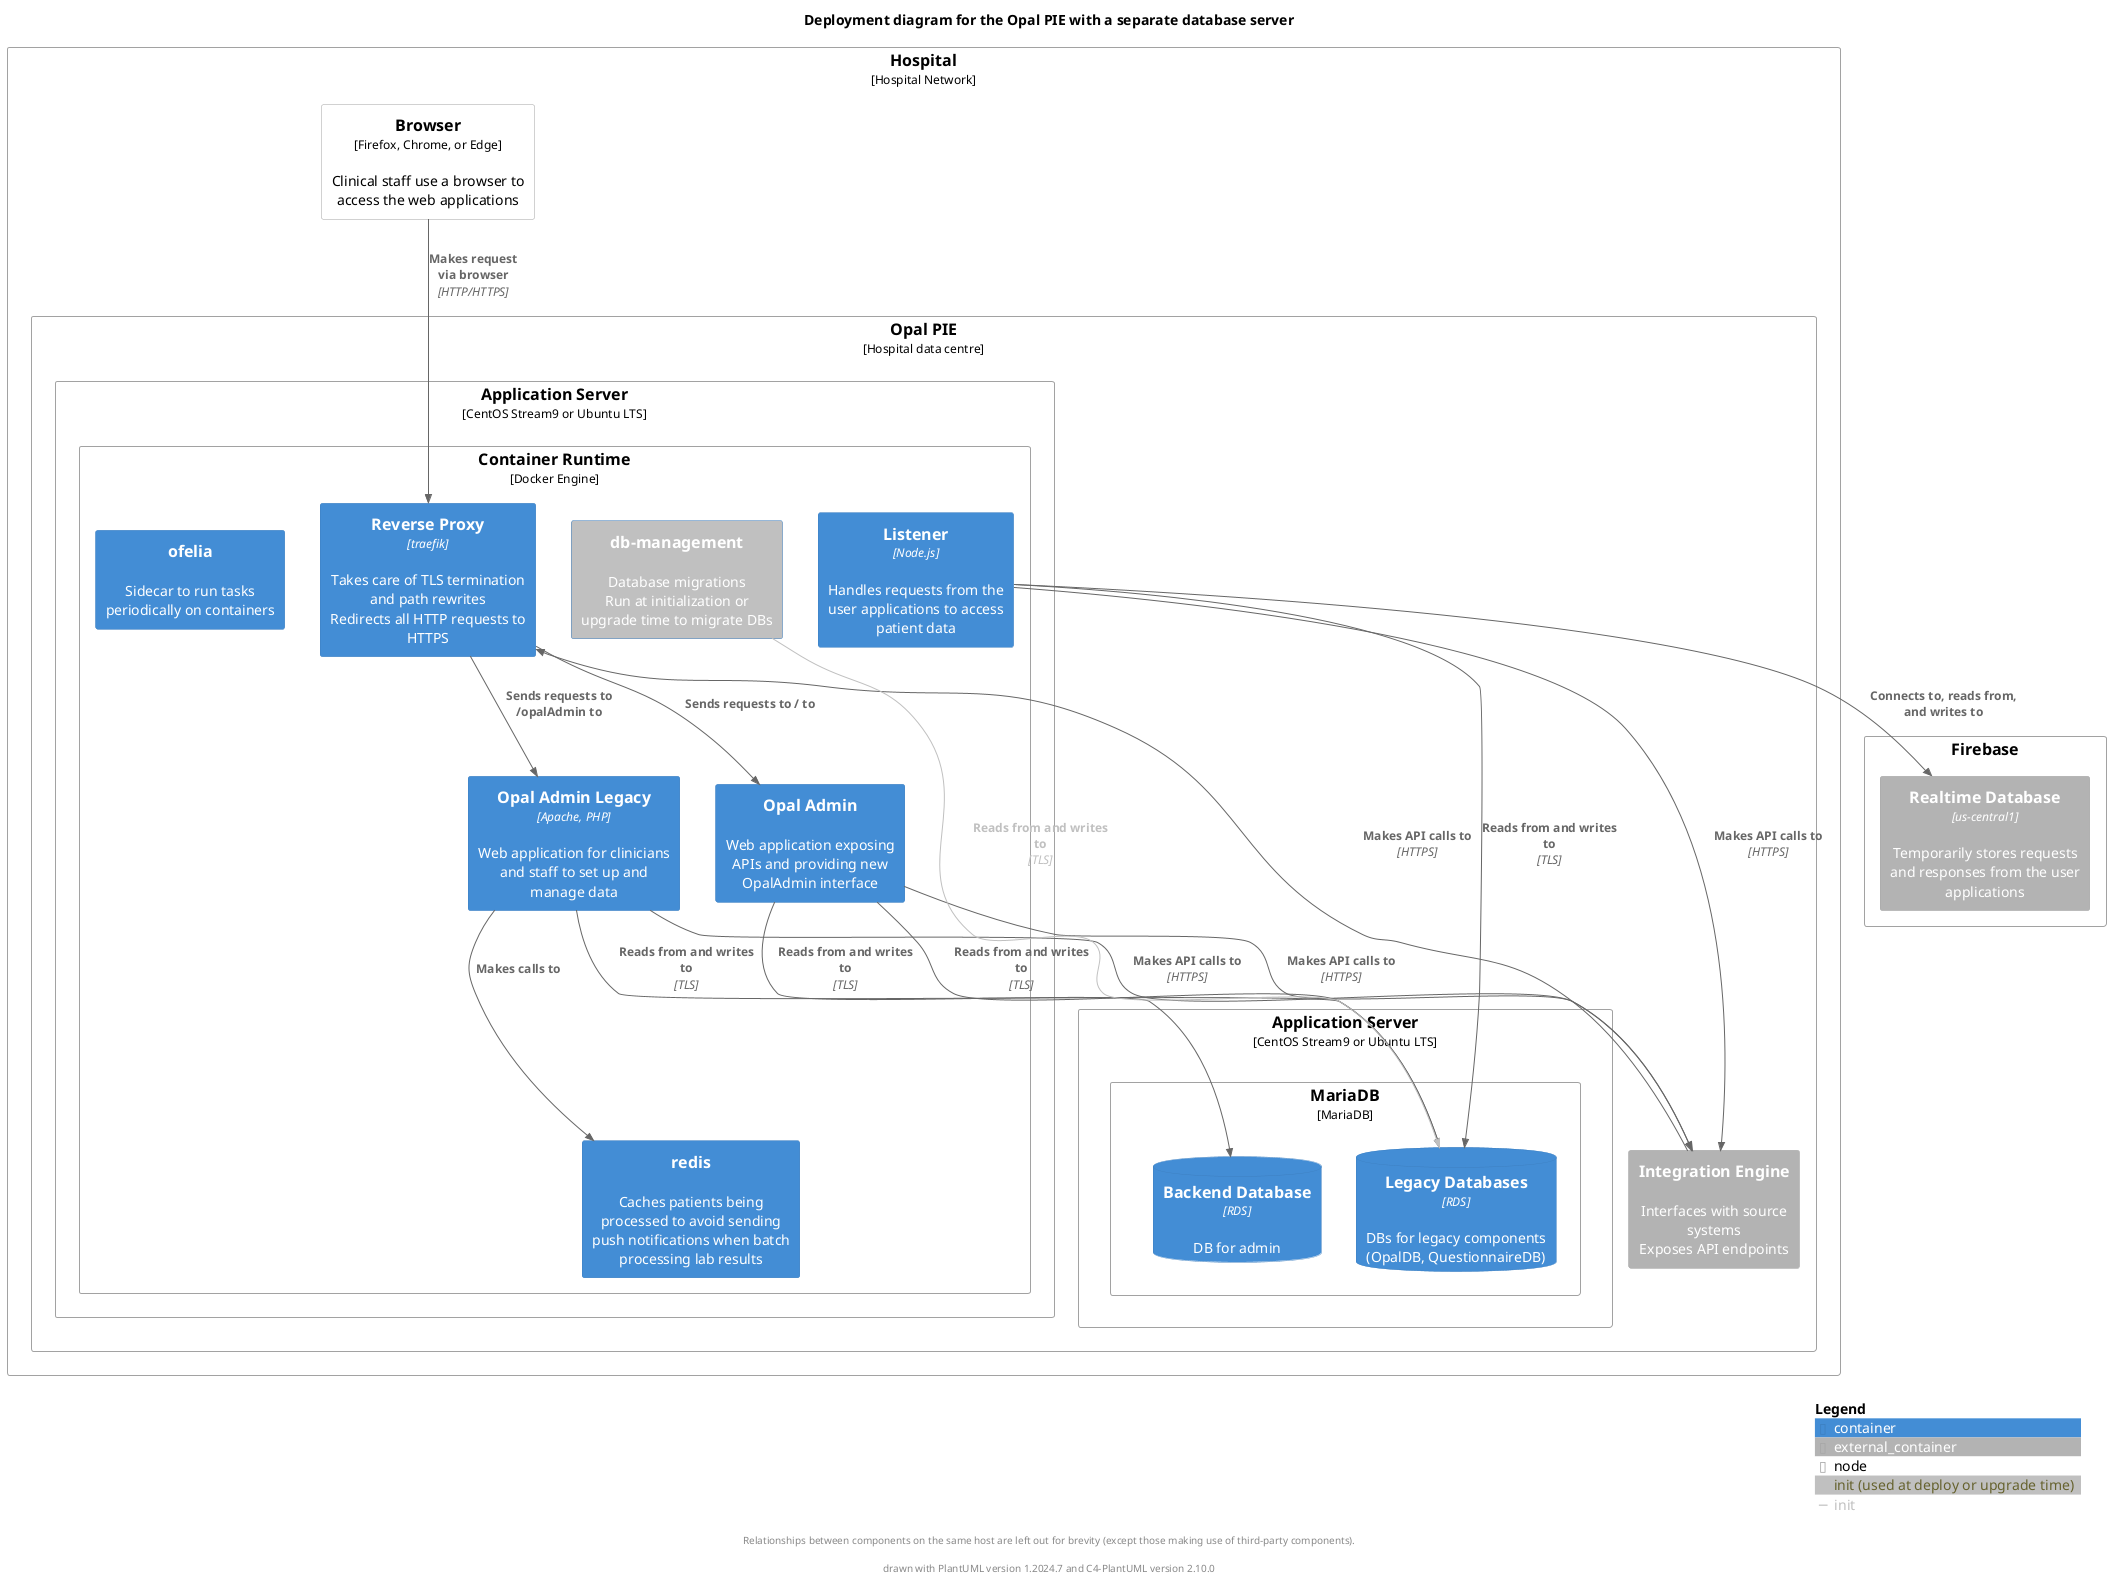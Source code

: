 ' SPDX-FileCopyrightText: Copyright (C) 2024 Opal Health Informatics Group at the Research Institute of the McGill University Health Centre <john.kildea@mcgill.ca>
'
' SPDX-License-Identifier: CC-BY-SA-4.0

@startuml Opal PIE Deployment
!include <C4/C4_Deployment>

title Deployment diagram for the Opal PIE with a separate database server

AddElementTag("init", $bgColor="#c0c0c0", $legendText="init (used at deploy or upgrade time)")
AddRelTag("init", $textColor="#c0c0c0", $lineColor="#c0c0c0")

Deployment_Node(hospital, "Hospital", "Hospital Network") {
    Deployment_Node(browser, "Browser", "Firefox, Chrome, or Edge", "Clinical staff use a browser to access the web applications") {

    }

    Deployment_Node(opal, "Opal PIE", "Hospital data centre") {
        Deployment_Node(apps, "Application Server", "CentOS Stream9 or Ubuntu LTS") {
            Deployment_Node(apps_runtime, "Container Runtime", "Docker Engine") {
                Container(traefik, "Reverse Proxy", "traefik", "Takes care of TLS termination and path rewrites\nRedirects all HTTP requests to HTTPS")
                Container(admin, "Opal Admin", "", "Web application exposing APIs and providing new OpalAdmin interface")
                Container(admin_legacy, "Opal Admin Legacy", "Apache, PHP", "Web application for clinicians and staff to set up and manage data")
                Container(listener, "Listener", "Node.js", "Handles requests from the user applications to access patient data")
                ' Container(orms, "ORMS", "Apache, PHP", "Opal Room Management Software that provides the virtual waiting room and live clinician dashboard")
                Container(redis, "redis", "", "Caches patients being processed to avoid sending push notifications when batch processing lab results")
                Container(db_management, "db-management", "", "Database migrations\nRun at initialization or upgrade time to migrate DBs", $tags="init")
                Container(ofelia, "ofelia", "", "Sidecar to run tasks periodically on containers")
            }
        }
        Deployment_Node(dbs, "Application Server", "CentOS Stream9 or Ubuntu LTS") {
            Deployment_Node(db, "MariaDB", "MariaDB") {
                ContainerDb(legacy_dbs, "Legacy Databases", "RDS", "DBs for legacy components\n(OpalDB, QuestionnaireDB)")
                ContainerDb(admin_db, "Backend Database", "RDS", "DB for admin")

            }
        }

        Container_Ext(integration_engine, "Integration Engine", "", "Interfaces with source systems\nExposes API endpoints")
    }
}

Deployment_Node(firebase, "Firebase") {
    Container_Ext(rtd_opal, "Realtime Database", "us-central1", "Temporarily stores requests and responses from the user applications") {

    }

'    Container_Ext(rtd_orms, "Realtime Database", "us-central1", "Temporarily stores shortened patient names to call patients via TV screens in the waiting rooms") {
'
'    }
}

Rel(browser, traefik, "Makes request\nvia browser", "HTTP/HTTPS")
Rel(traefik, admin, "Sends requests to / to")
Rel(traefik, admin_legacy, "Sends requests to /opalAdmin to")
' Rel(traefik, orms, "Sends requests to /orms to")

Rel(integration_engine, traefik, "Makes API calls to", "HTTPS")
'Rel(integration_engine, admin_legacy, "Makes API calls to", "HTTPS")
'Rel(integration_engine, orms, "Makes API calls to", "HTTPS")

Rel(admin, integration_engine, "Makes API calls to", "HTTPS")
Rel(listener, integration_engine, "Makes API calls to", "HTTPS")
Rel(admin_legacy, integration_engine, "Makes API calls to", "HTTPS")
'Rel(orms, integration_engine, "Makes API calls to", "HTTPS")

Rel(admin_legacy, redis, "Makes calls to")
' Rel(orms, memcached, "Makes calls to")

Rel(admin, admin_db, "Reads from and writes to", "TLS")
Rel(admin, legacy_dbs, "Reads from and writes to", "TLS")
Rel(admin_legacy, legacy_dbs, "Reads from and writes to", "TLS")
Rel(listener, legacy_dbs, "Reads from and writes to", "TLS")
' Rel(orms, legacy_dbs, "Reads from and writes to", "")
Rel(db_management, legacy_dbs, "Reads from and writes to", "TLS", $tags="init")

Rel(listener, rtd_opal, "Connects to, reads from, and writes to")
' Rel(orms, rtd_orms, "Connects to, reads from, and writes to")

Lay_Left(admin_legacy, admin)
Lay_Up(redis, db)

' LAYOUT_WITH_LEGEND()
SHOW_LEGEND()

footer Relationships between components on the same host are left out for brevity (except those making use of third-party components).\n\ndrawn with PlantUML version %version() and C4-PlantUML version C4Version()

@enduml
